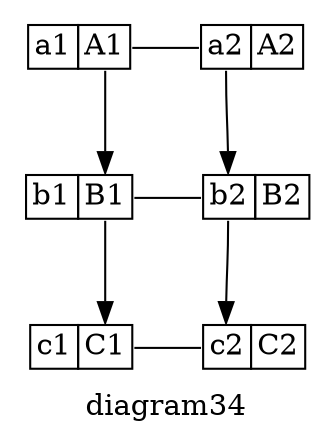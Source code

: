 digraph G {
    graph [
        rankdir=TB,
        label="diagram34"
    ];
    node [
        shape=plaintext
    ]
    A1 [label=<<TABLE BORDER="0" CELLBORDER="1" CELLSPACING="0"><TR>
        <TD PORT="f0">a1</TD><TD PORT="f1">A1</TD>
            </TR></TABLE>>];
    A2 [label=<<TABLE BORDER="0" CELLBORDER="1" CELLSPACING="0"><TR>
            <TD PORT="f0">a2</TD><TD PORT="f1">A2</TD>
            </TR></TABLE>>];
    B1 [label=<<TABLE BORDER="0" CELLBORDER="1" CELLSPACING="0"><TR>
            <TD PORT="f0">b1</TD><TD PORT="f1">B1</TD>
            </TR></TABLE>>];
    B2 [label=<<TABLE BORDER="0" CELLBORDER="1" CELLSPACING="0"><TR>
        <TD PORT="f0">b2</TD><TD PORT="f1">B2</TD>
        </TR></TABLE>>];
    C1 [label=<<TABLE BORDER="0" CELLBORDER="1" CELLSPACING="0"><TR>
        <TD PORT="f0">c1</TD><TD PORT="f1">C1</TD>
        </TR></TABLE>>];
    C2 [label=<<TABLE BORDER="0" CELLBORDER="1" CELLSPACING="0"><TR>
        <TD PORT="f0">c2</TD><TD PORT="f1">C2</TD>
        </TR></TABLE>>];
    //
    A1:f1 -> B1:f1;
    B1:f1 -> C1:f1;
    A2:f0 -> B2:f0;
    B2:f0 -> C2:f0;
    //
    A1:f1 -> A2:f0 [arrowhead=none];
    B1:f1 -> B2:f0 [arrowhead=none];
    C1:f1 -> C2:f0 [arrowhead=none];
    {rankdir=LR; rank=same; A1, A2;}
    {rankdir=LR; rank=same; B1, B2;}
    {rankdir=LR; rank=same; C1, C2;}
}